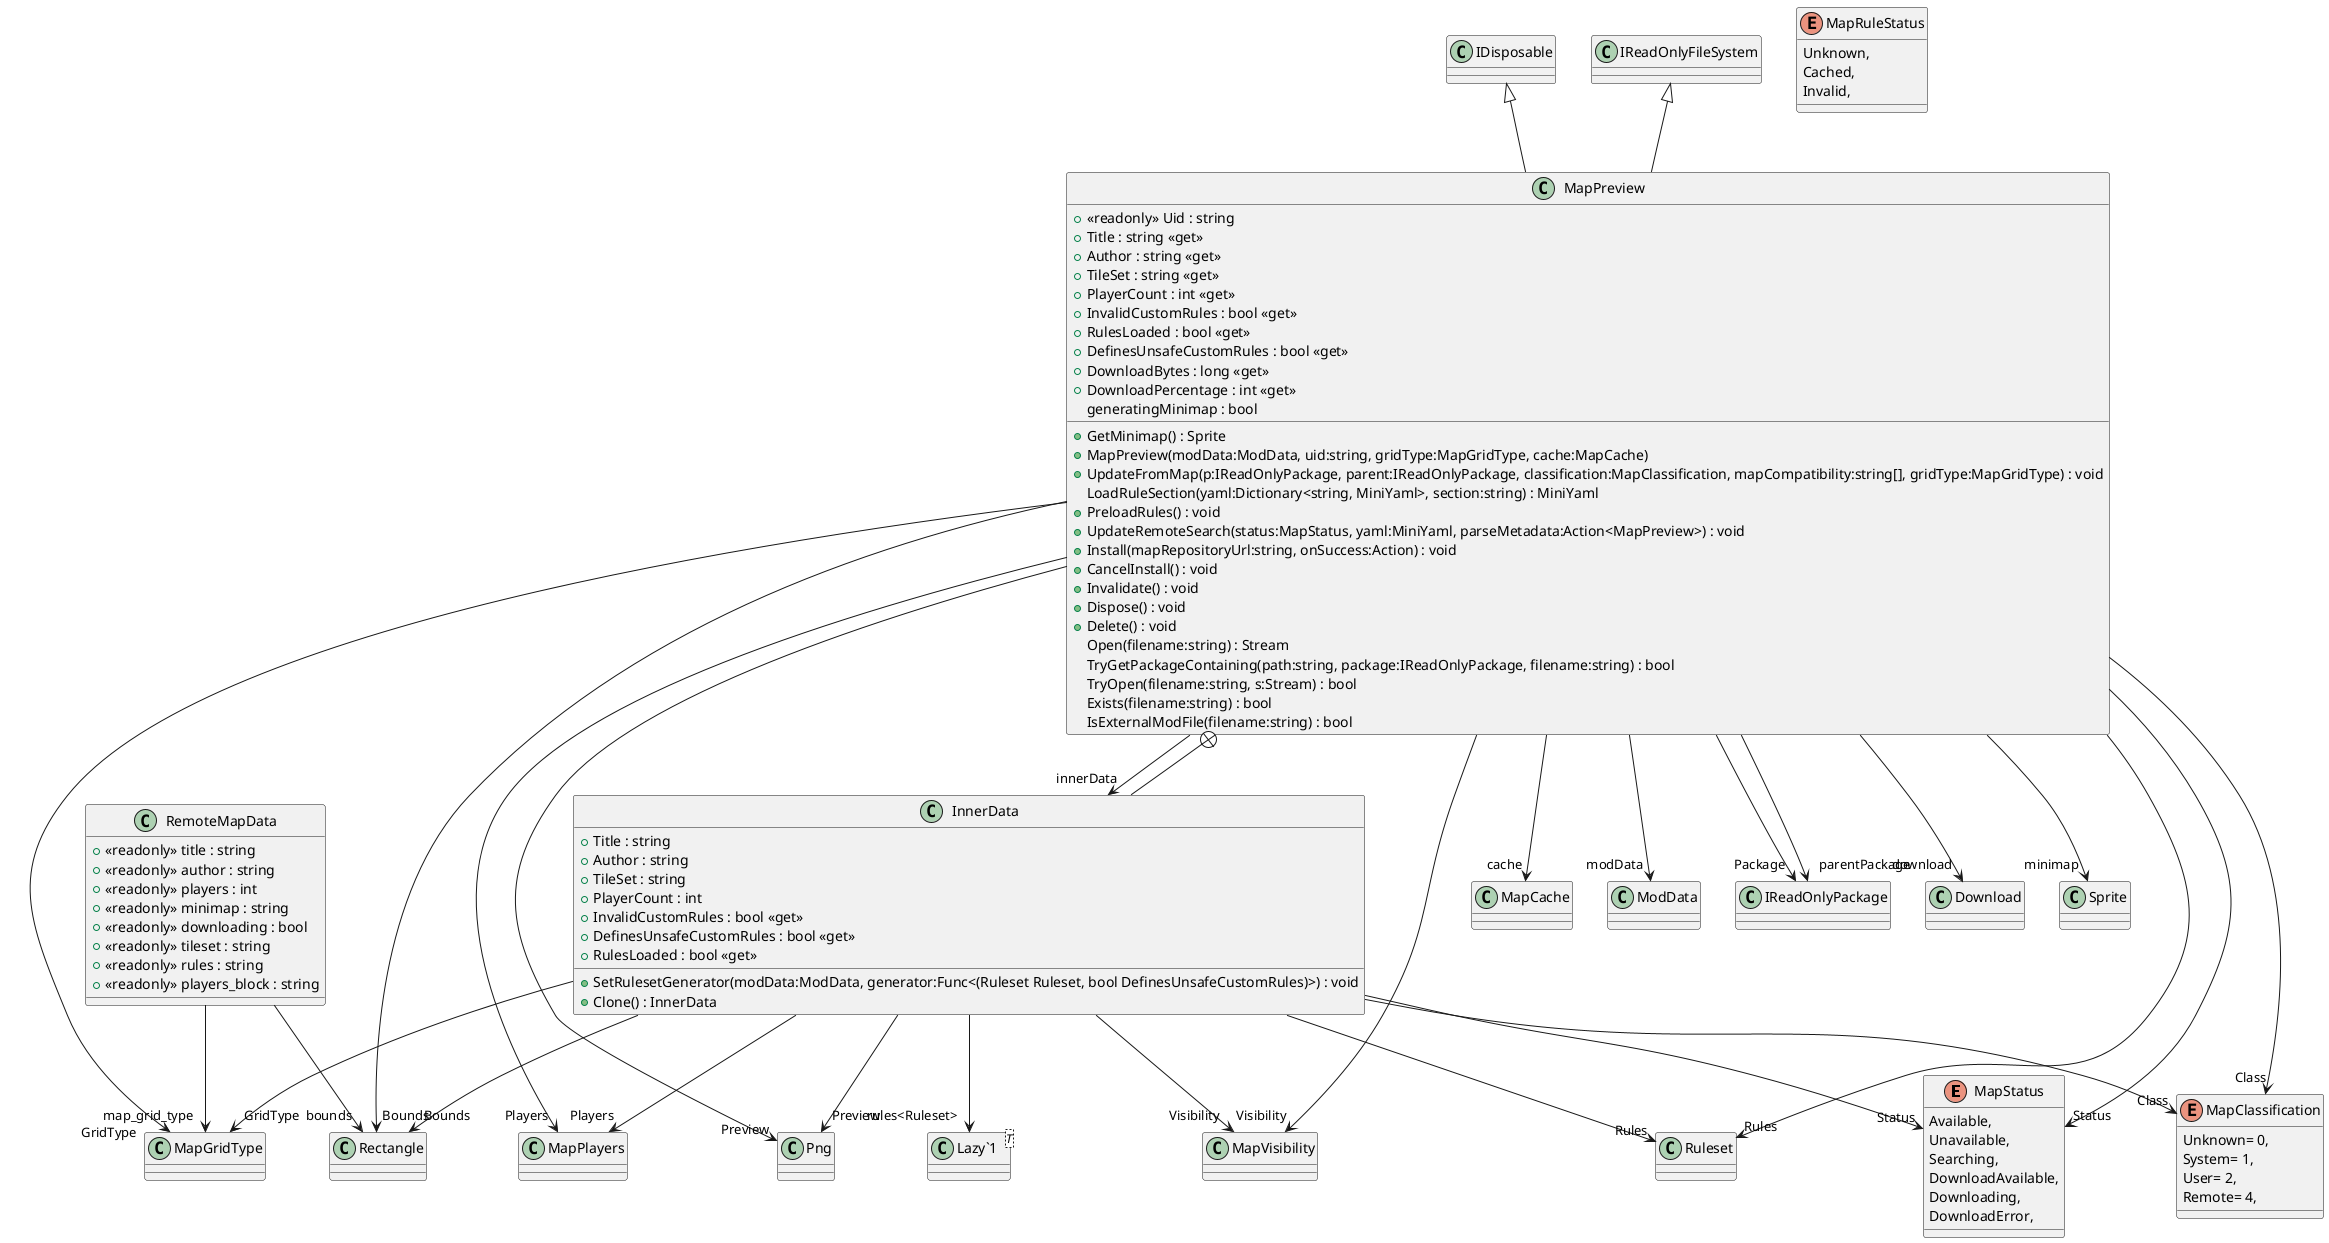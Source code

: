@startuml
enum MapStatus {
    Available,
    Unavailable,
    Searching,
    DownloadAvailable,
    Downloading,
    DownloadError,
}
enum MapClassification {
    Unknown= 0,
    System= 1,
    User= 2,
    Remote= 4,
}
enum MapRuleStatus {
    Unknown,
    Cached,
    Invalid,
}
class RemoteMapData {
    + <<readonly>> title : string
    + <<readonly>> author : string
    + <<readonly>> players : int
    + <<readonly>> minimap : string
    + <<readonly>> downloading : bool
    + <<readonly>> tileset : string
    + <<readonly>> rules : string
    + <<readonly>> players_block : string
}
class MapPreview {
    + <<readonly>> Uid : string
    + Title : string <<get>>
    + Author : string <<get>>
    + TileSet : string <<get>>
    + PlayerCount : int <<get>>
    + InvalidCustomRules : bool <<get>>
    + RulesLoaded : bool <<get>>
    + DefinesUnsafeCustomRules : bool <<get>>
    + DownloadBytes : long <<get>>
    + DownloadPercentage : int <<get>>
    generatingMinimap : bool
    + GetMinimap() : Sprite
    + MapPreview(modData:ModData, uid:string, gridType:MapGridType, cache:MapCache)
    + UpdateFromMap(p:IReadOnlyPackage, parent:IReadOnlyPackage, classification:MapClassification, mapCompatibility:string[], gridType:MapGridType) : void
    LoadRuleSection(yaml:Dictionary<string, MiniYaml>, section:string) : MiniYaml
    + PreloadRules() : void
    + UpdateRemoteSearch(status:MapStatus, yaml:MiniYaml, parseMetadata:Action<MapPreview>) : void
    + Install(mapRepositoryUrl:string, onSuccess:Action) : void
    + CancelInstall() : void
    + Invalidate() : void
    + Dispose() : void
    + Delete() : void
    Open(filename:string) : Stream
    TryGetPackageContaining(path:string, package:IReadOnlyPackage, filename:string) : bool
    TryOpen(filename:string, s:Stream) : bool
    Exists(filename:string) : bool
    IsExternalModFile(filename:string) : bool
}
class InnerData {
    + Title : string
    + Author : string
    + TileSet : string
    + PlayerCount : int
    + InvalidCustomRules : bool <<get>>
    + DefinesUnsafeCustomRules : bool <<get>>
    + RulesLoaded : bool <<get>>
    + SetRulesetGenerator(modData:ModData, generator:Func<(Ruleset Ruleset, bool DefinesUnsafeCustomRules)>) : void
    + Clone() : InnerData
}
class "Lazy`1"<T> {
}
RemoteMapData --> "bounds" Rectangle
RemoteMapData --> "map_grid_type" MapGridType
IDisposable <|-- MapPreview
IReadOnlyFileSystem <|-- MapPreview
MapPreview --> "cache" MapCache
MapPreview --> "modData" ModData
MapPreview --> "Package" IReadOnlyPackage
MapPreview --> "parentPackage" IReadOnlyPackage
MapPreview --> "innerData" InnerData
MapPreview --> "Players" MapPlayers
MapPreview --> "GridType" MapGridType
MapPreview --> "Bounds" Rectangle
MapPreview --> "Preview" Png
MapPreview --> "Status" MapStatus
MapPreview --> "Class" MapClassification
MapPreview --> "Visibility" MapVisibility
MapPreview --> "Rules" Ruleset
MapPreview --> "download" Download
MapPreview --> "minimap" Sprite
MapPreview +-- InnerData
InnerData --> "Players" MapPlayers
InnerData --> "GridType" MapGridType
InnerData --> "Bounds" Rectangle
InnerData --> "Preview" Png
InnerData --> "Status" MapStatus
InnerData --> "Class" MapClassification
InnerData --> "Visibility" MapVisibility
InnerData --> "rules<Ruleset>" "Lazy`1"
InnerData --> "Rules" Ruleset
@enduml
